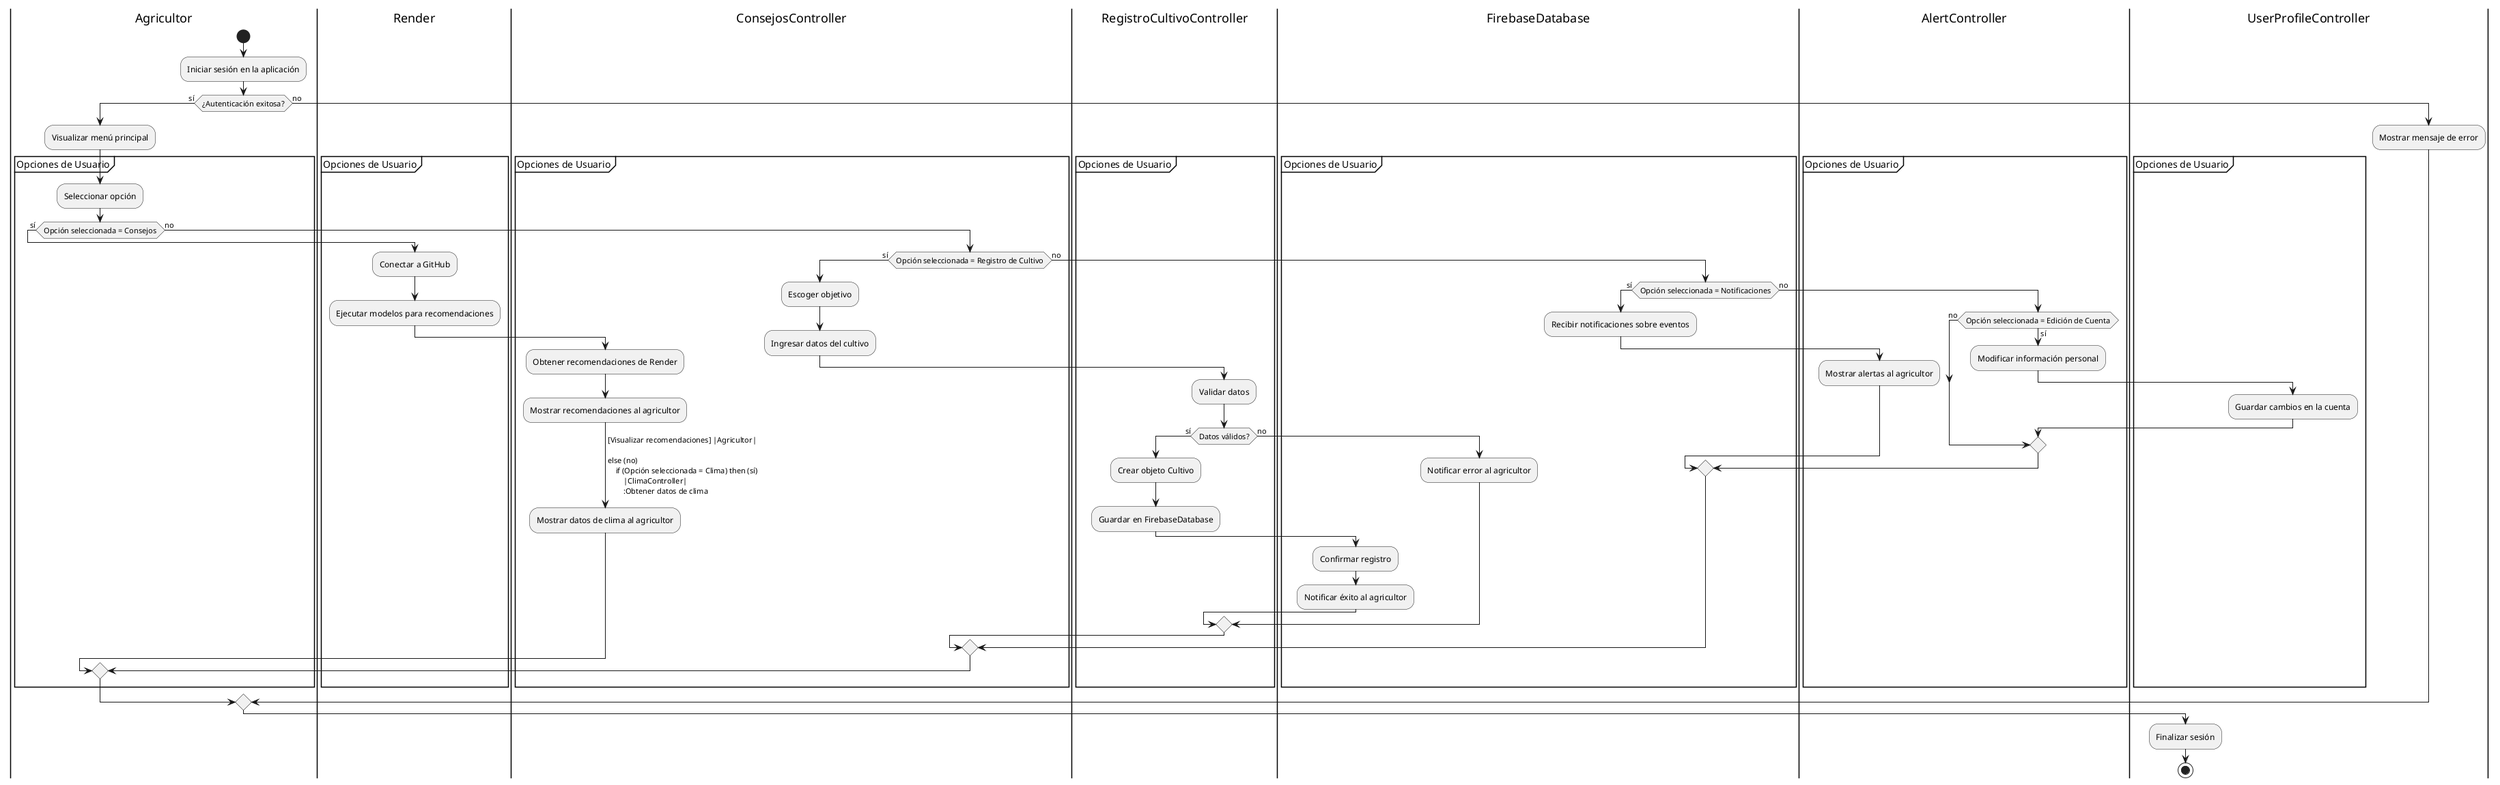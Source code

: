 @startuml
|Agricultor|
start

:Iniciar sesión en la aplicación;

if (¿Autenticación exitosa?) then (sí)
    :Visualizar menú principal;

    partition "Opciones de Usuario" {
        :Seleccionar opción;

        if (Opción seleccionada = Consejos) then (sí)
            |Render|
            :Conectar a GitHub;
            :Ejecutar modelos para recomendaciones;
            |ConsejosController|
            :Obtener recomendaciones de Render;
            :Mostrar recomendaciones al agricultor;
            -> [Visualizar recomendaciones] |Agricultor|

        else (no)
            if (Opción seleccionada = Clima) then (sí)
                |ClimaController|
                :Obtener datos de clima;
                :Mostrar datos de clima al agricultor;
            else (no)

                if (Opción seleccionada = Registro de Cultivo) then (sí)
                    :Escoger objetivo;
                    :Ingresar datos del cultivo;
                    |RegistroCultivoController|
                    :Validar datos;
                    if (Datos válidos?) then (sí)
                        :Crear objeto Cultivo;
                        :Guardar en FirebaseDatabase;
                        |FirebaseDatabase|
                        :Confirmar registro;
                        :Notificar éxito al agricultor;
                    else (no)
                        :Notificar error al agricultor;
                    endif

                else (no)

                    if (Opción seleccionada = Notificaciones) then (sí)
                        :Recibir notificaciones sobre eventos;
                        |AlertController|
                        :Mostrar alertas al agricultor;
                    else (no)

                    if (Opción seleccionada = Edición de Cuenta) then (sí)
                        :Modificar información personal;
                        |UserProfileController|
                        :Guardar cambios en la cuenta;
                    else (no)

                    endif
                    endif
            endif
        endif

    }
else (no)
    :Mostrar mensaje de error;
endif

:Finalizar sesión;
stop
@enduml
